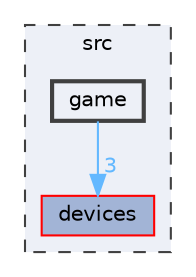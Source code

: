digraph "C:/Users/João Costa/Desktop/FEUP/MINIX-LCOM/shared/g1/proj/src/game"
{
 // LATEX_PDF_SIZE
  bgcolor="transparent";
  edge [fontname=Helvetica,fontsize=10,labelfontname=Helvetica,labelfontsize=10];
  node [fontname=Helvetica,fontsize=10,shape=box,height=0.2,width=0.4];
  compound=true
  subgraph clusterdir_68267d1309a1af8e8297ef4c3efbcdba {
    graph [ bgcolor="#edf0f7", pencolor="grey25", label="src", fontname=Helvetica,fontsize=10 style="filled,dashed", URL="dir_68267d1309a1af8e8297ef4c3efbcdba.html",tooltip=""]
  dir_6fac9273c1f4413d2ee63ba6cd0b0eb2 [label="devices", fillcolor="#a2b4d6", color="red", style="filled", URL="dir_6fac9273c1f4413d2ee63ba6cd0b0eb2.html",tooltip=""];
  dir_1699be727a800b1d059c6f7f2b91d2ee [label="game", fillcolor="#edf0f7", color="grey25", style="filled,bold", URL="dir_1699be727a800b1d059c6f7f2b91d2ee.html",tooltip=""];
  }
  dir_1699be727a800b1d059c6f7f2b91d2ee->dir_6fac9273c1f4413d2ee63ba6cd0b0eb2 [headlabel="3", labeldistance=1.5 headhref="dir_000002_000000.html" color="steelblue1" fontcolor="steelblue1"];
}
